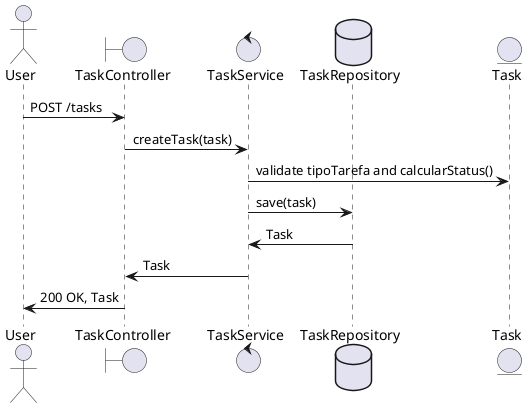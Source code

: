 @startuml
actor User
boundary TaskController
control TaskService
database TaskRepository
entity Task

User -> TaskController: POST /tasks
TaskController -> TaskService: createTask(task)
TaskService -> Task: validate tipoTarefa and calcularStatus()
TaskService -> TaskRepository: save(task)
TaskRepository -> TaskService: Task
TaskService -> TaskController: Task
TaskController -> User: 200 OK, Task
@enduml

